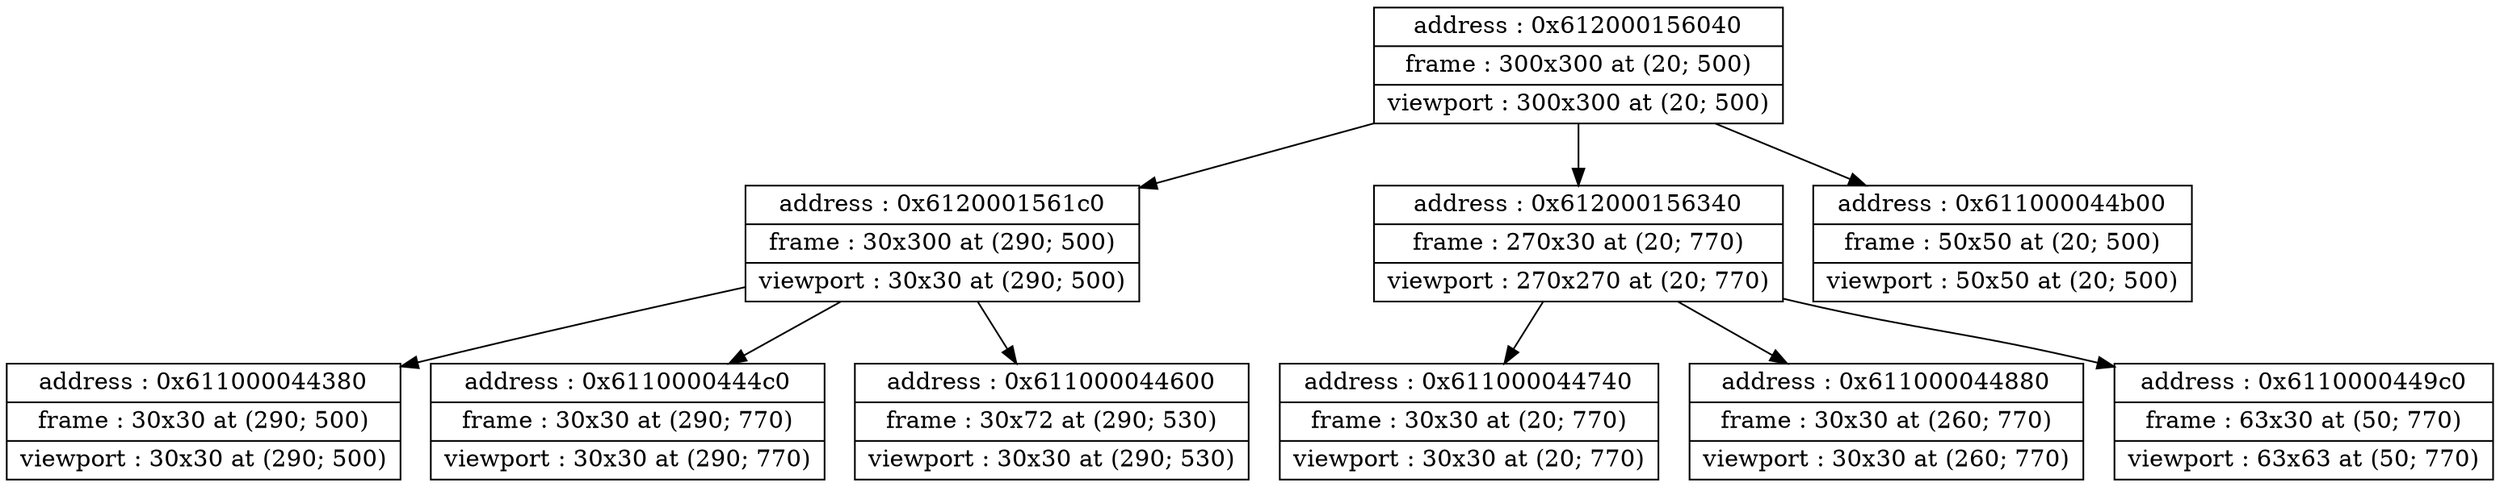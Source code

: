 digraph {
	node [shape=record]
	node0x612000156040 [label = "{address : 0x612000156040 |frame : 300x300 at (20; 500) |viewport : 300x300 at (20; 500)}"];

	 node0x612000156040 -> node0x6120001561c0 [color=black];
	node0x6120001561c0 [label = "{address : 0x6120001561c0 |frame : 30x300 at (290; 500) |viewport : 30x30 at (290; 500)}"];

	 node0x6120001561c0 -> node0x611000044380 [color=black];
	node0x611000044380 [label = "{address : 0x611000044380 |frame : 30x30 at (290; 500) |viewport : 30x30 at (290; 500)}"];

	 node0x6120001561c0 -> node0x6110000444c0 [color=black];
	node0x6110000444c0 [label = "{address : 0x6110000444c0 |frame : 30x30 at (290; 770) |viewport : 30x30 at (290; 770)}"];

	 node0x6120001561c0 -> node0x611000044600 [color=black];
	node0x611000044600 [label = "{address : 0x611000044600 |frame : 30x72 at (290; 530) |viewport : 30x30 at (290; 530)}"];

	 node0x612000156040 -> node0x612000156340 [color=black];
	node0x612000156340 [label = "{address : 0x612000156340 |frame : 270x30 at (20; 770) |viewport : 270x270 at (20; 770)}"];

	 node0x612000156340 -> node0x611000044740 [color=black];
	node0x611000044740 [label = "{address : 0x611000044740 |frame : 30x30 at (20; 770) |viewport : 30x30 at (20; 770)}"];

	 node0x612000156340 -> node0x611000044880 [color=black];
	node0x611000044880 [label = "{address : 0x611000044880 |frame : 30x30 at (260; 770) |viewport : 30x30 at (260; 770)}"];

	 node0x612000156340 -> node0x6110000449c0 [color=black];
	node0x6110000449c0 [label = "{address : 0x6110000449c0 |frame : 63x30 at (50; 770) |viewport : 63x63 at (50; 770)}"];

	 node0x612000156040 -> node0x611000044b00 [color=black];
	node0x611000044b00 [label = "{address : 0x611000044b00 |frame : 50x50 at (20; 500) |viewport : 50x50 at (20; 500)}"];

}
